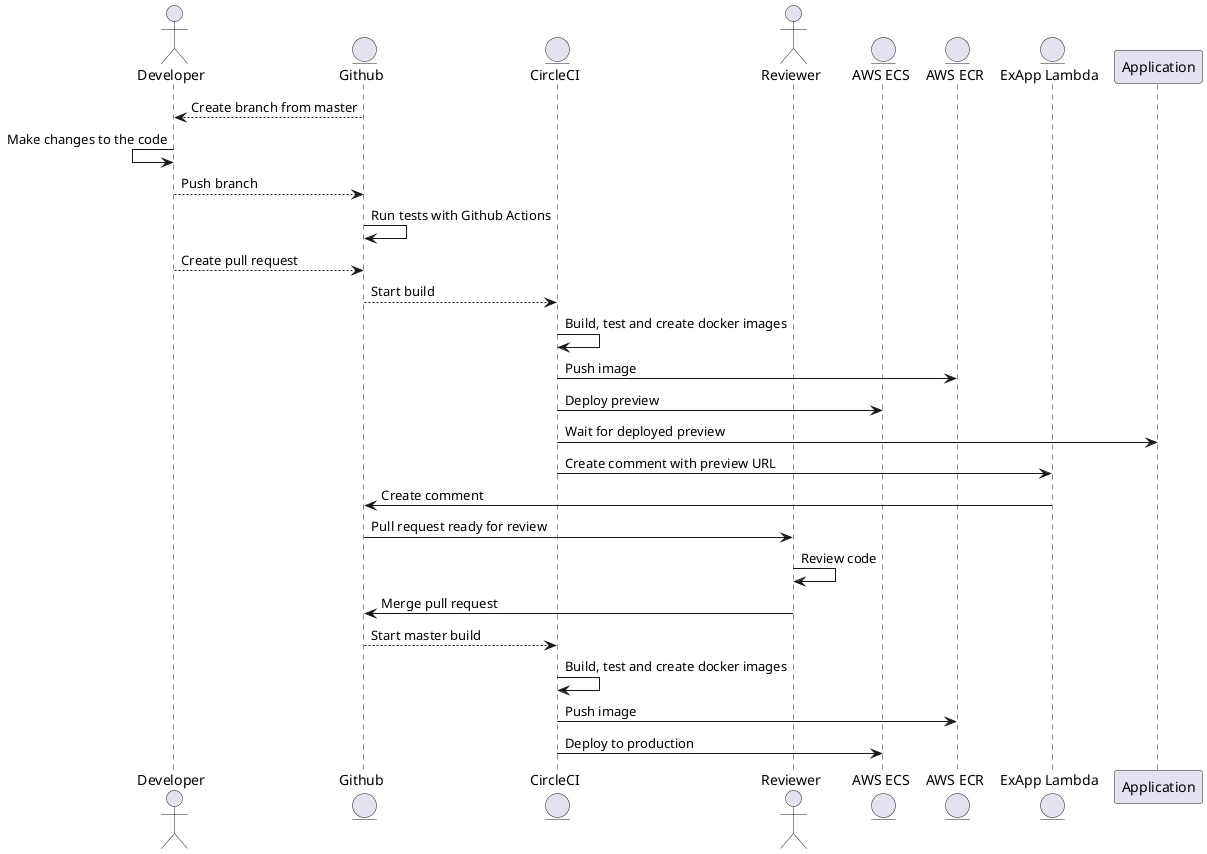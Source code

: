 @startuml

actor "Developer"
entity "Github"

entity "CircleCI"
actor "Reviewer"
entity "AWS ECS"
entity "AWS ECR"
entity "ExApp Lambda"


"Developer" <-- "Github": Create branch from master
"Developer" <- "Developer": Make changes to the code
"Developer" --> "Github": Push branch
"Github" -> "Github": Run tests with Github Actions
"Developer" --> "Github": Create pull request
"Github" --> "CircleCI": Start build
"CircleCI" -> "CircleCI": Build, test and create docker images
"CircleCI" -> "AWS ECR": Push image
"CircleCI" -> "AWS ECS": Deploy preview
"CircleCI" -> "Application": Wait for deployed preview
"CircleCI" -> "ExApp Lambda": Create comment with preview URL
"ExApp Lambda" -> "Github": Create comment
"Github" -> "Reviewer": Pull request ready for review
"Reviewer" -> "Reviewer": Review code
"Reviewer" -> "Github" : Merge pull request
"Github" --> "CircleCI": Start master build
"CircleCI" -> "CircleCI": Build, test and create docker images
"CircleCI" -> "AWS ECR": Push image
"CircleCI" -> "AWS ECS": Deploy to production
@enduml